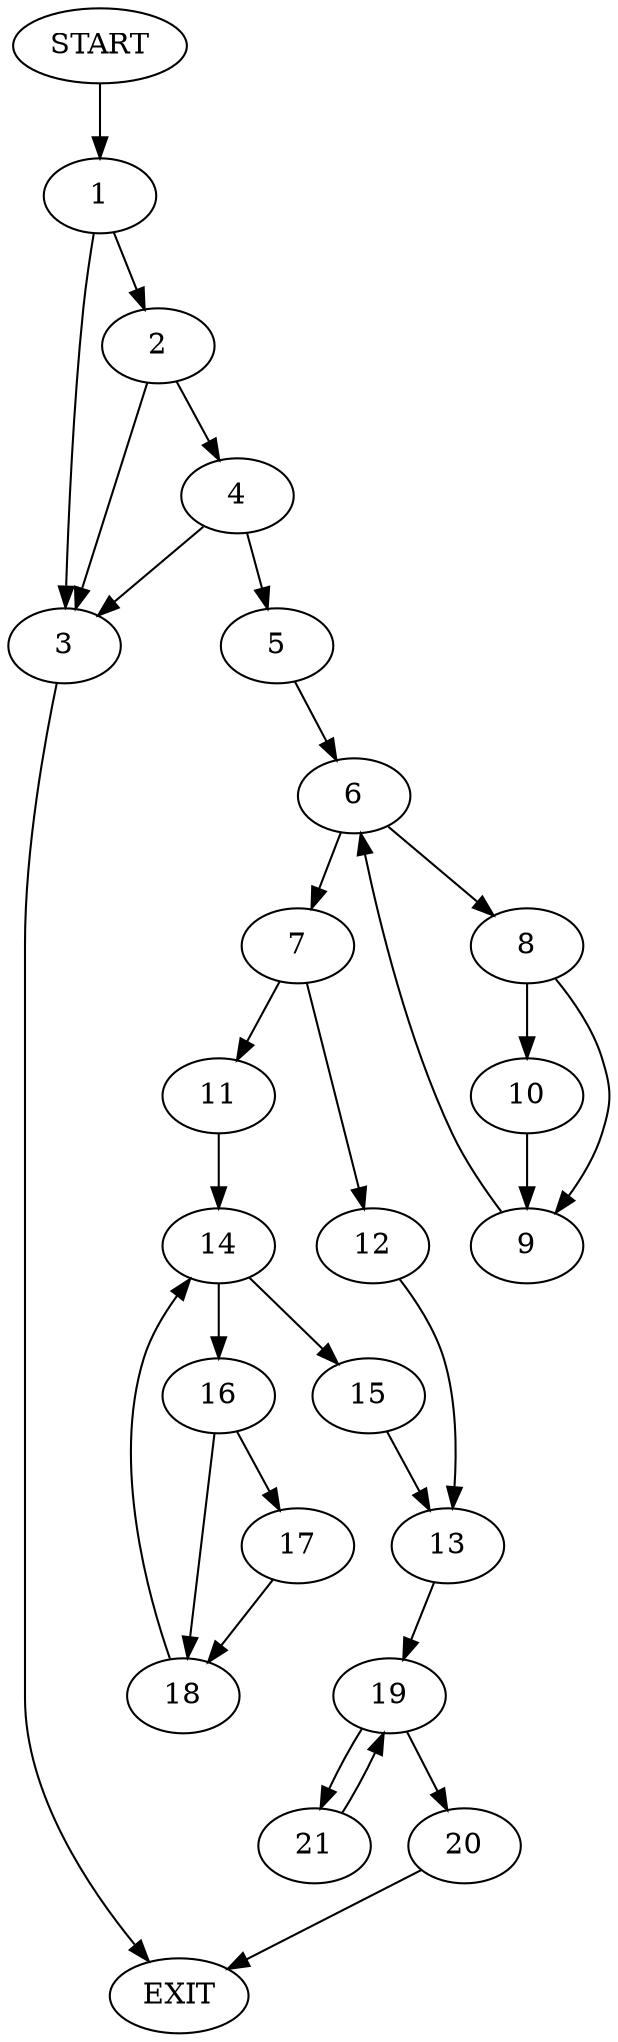 digraph {
0 [label="START"]
22 [label="EXIT"]
0 -> 1
1 -> 2
1 -> 3
2 -> 4
2 -> 3
3 -> 22
4 -> 5
4 -> 3
5 -> 6
6 -> 7
6 -> 8
8 -> 9
8 -> 10
7 -> 11
7 -> 12
10 -> 9
9 -> 6
12 -> 13
11 -> 14
14 -> 15
14 -> 16
15 -> 13
16 -> 17
16 -> 18
17 -> 18
18 -> 14
13 -> 19
19 -> 20
19 -> 21
21 -> 19
20 -> 22
}

